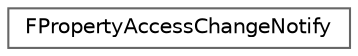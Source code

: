 digraph "Graphical Class Hierarchy"
{
 // INTERACTIVE_SVG=YES
 // LATEX_PDF_SIZE
  bgcolor="transparent";
  edge [fontname=Helvetica,fontsize=10,labelfontname=Helvetica,labelfontsize=10];
  node [fontname=Helvetica,fontsize=10,shape=box,height=0.2,width=0.4];
  rankdir="LR";
  Node0 [id="Node000000",label="FPropertyAccessChangeNotify",height=0.2,width=0.4,color="grey40", fillcolor="white", style="filled",URL="$d7/dae/structFPropertyAccessChangeNotify.html",tooltip="Information needed to emit property change notifications when setting a property value."];
}
